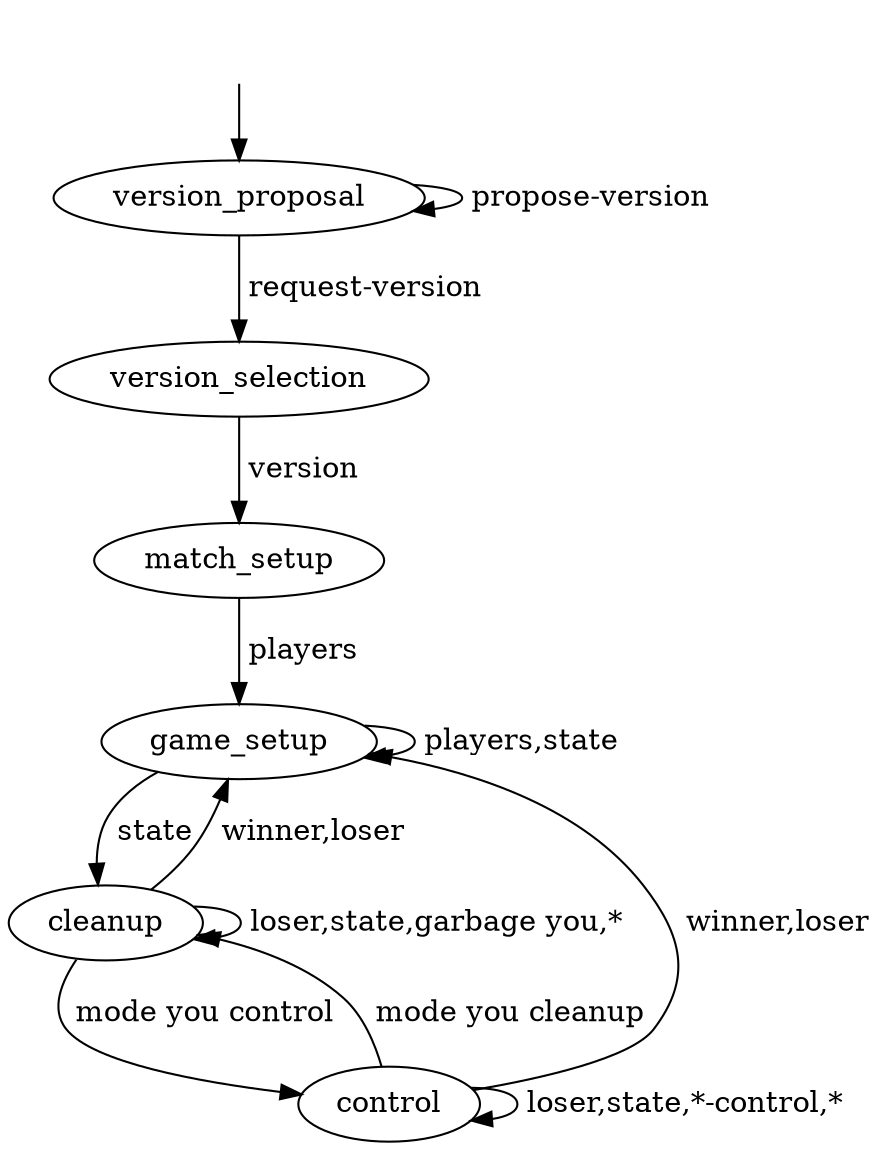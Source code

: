 digraph G {
	start[shape=plaintext,label=""];
	start -> version_proposal;
	version_proposal -> version_proposal [label=" propose-version"];
	version_proposal -> version_selection [label=" request-version"];
	version_selection -> match_setup [label=" version"];
	match_setup -> game_setup [label=" players"];
	game_setup -> game_setup [label=" players,state"];
	game_setup -> cleanup [label=" state"];
	control -> cleanup [label=" mode you cleanup"];
	cleanup -> control [label=" mode you control"];
	control -> control [label=" loser,state,*-control,*"];
	cleanup -> cleanup [label=" loser,state,garbage you,*"];
	control -> game_setup [label=" winner,loser"];
	cleanup -> game_setup [label=" winner,loser"];
}
